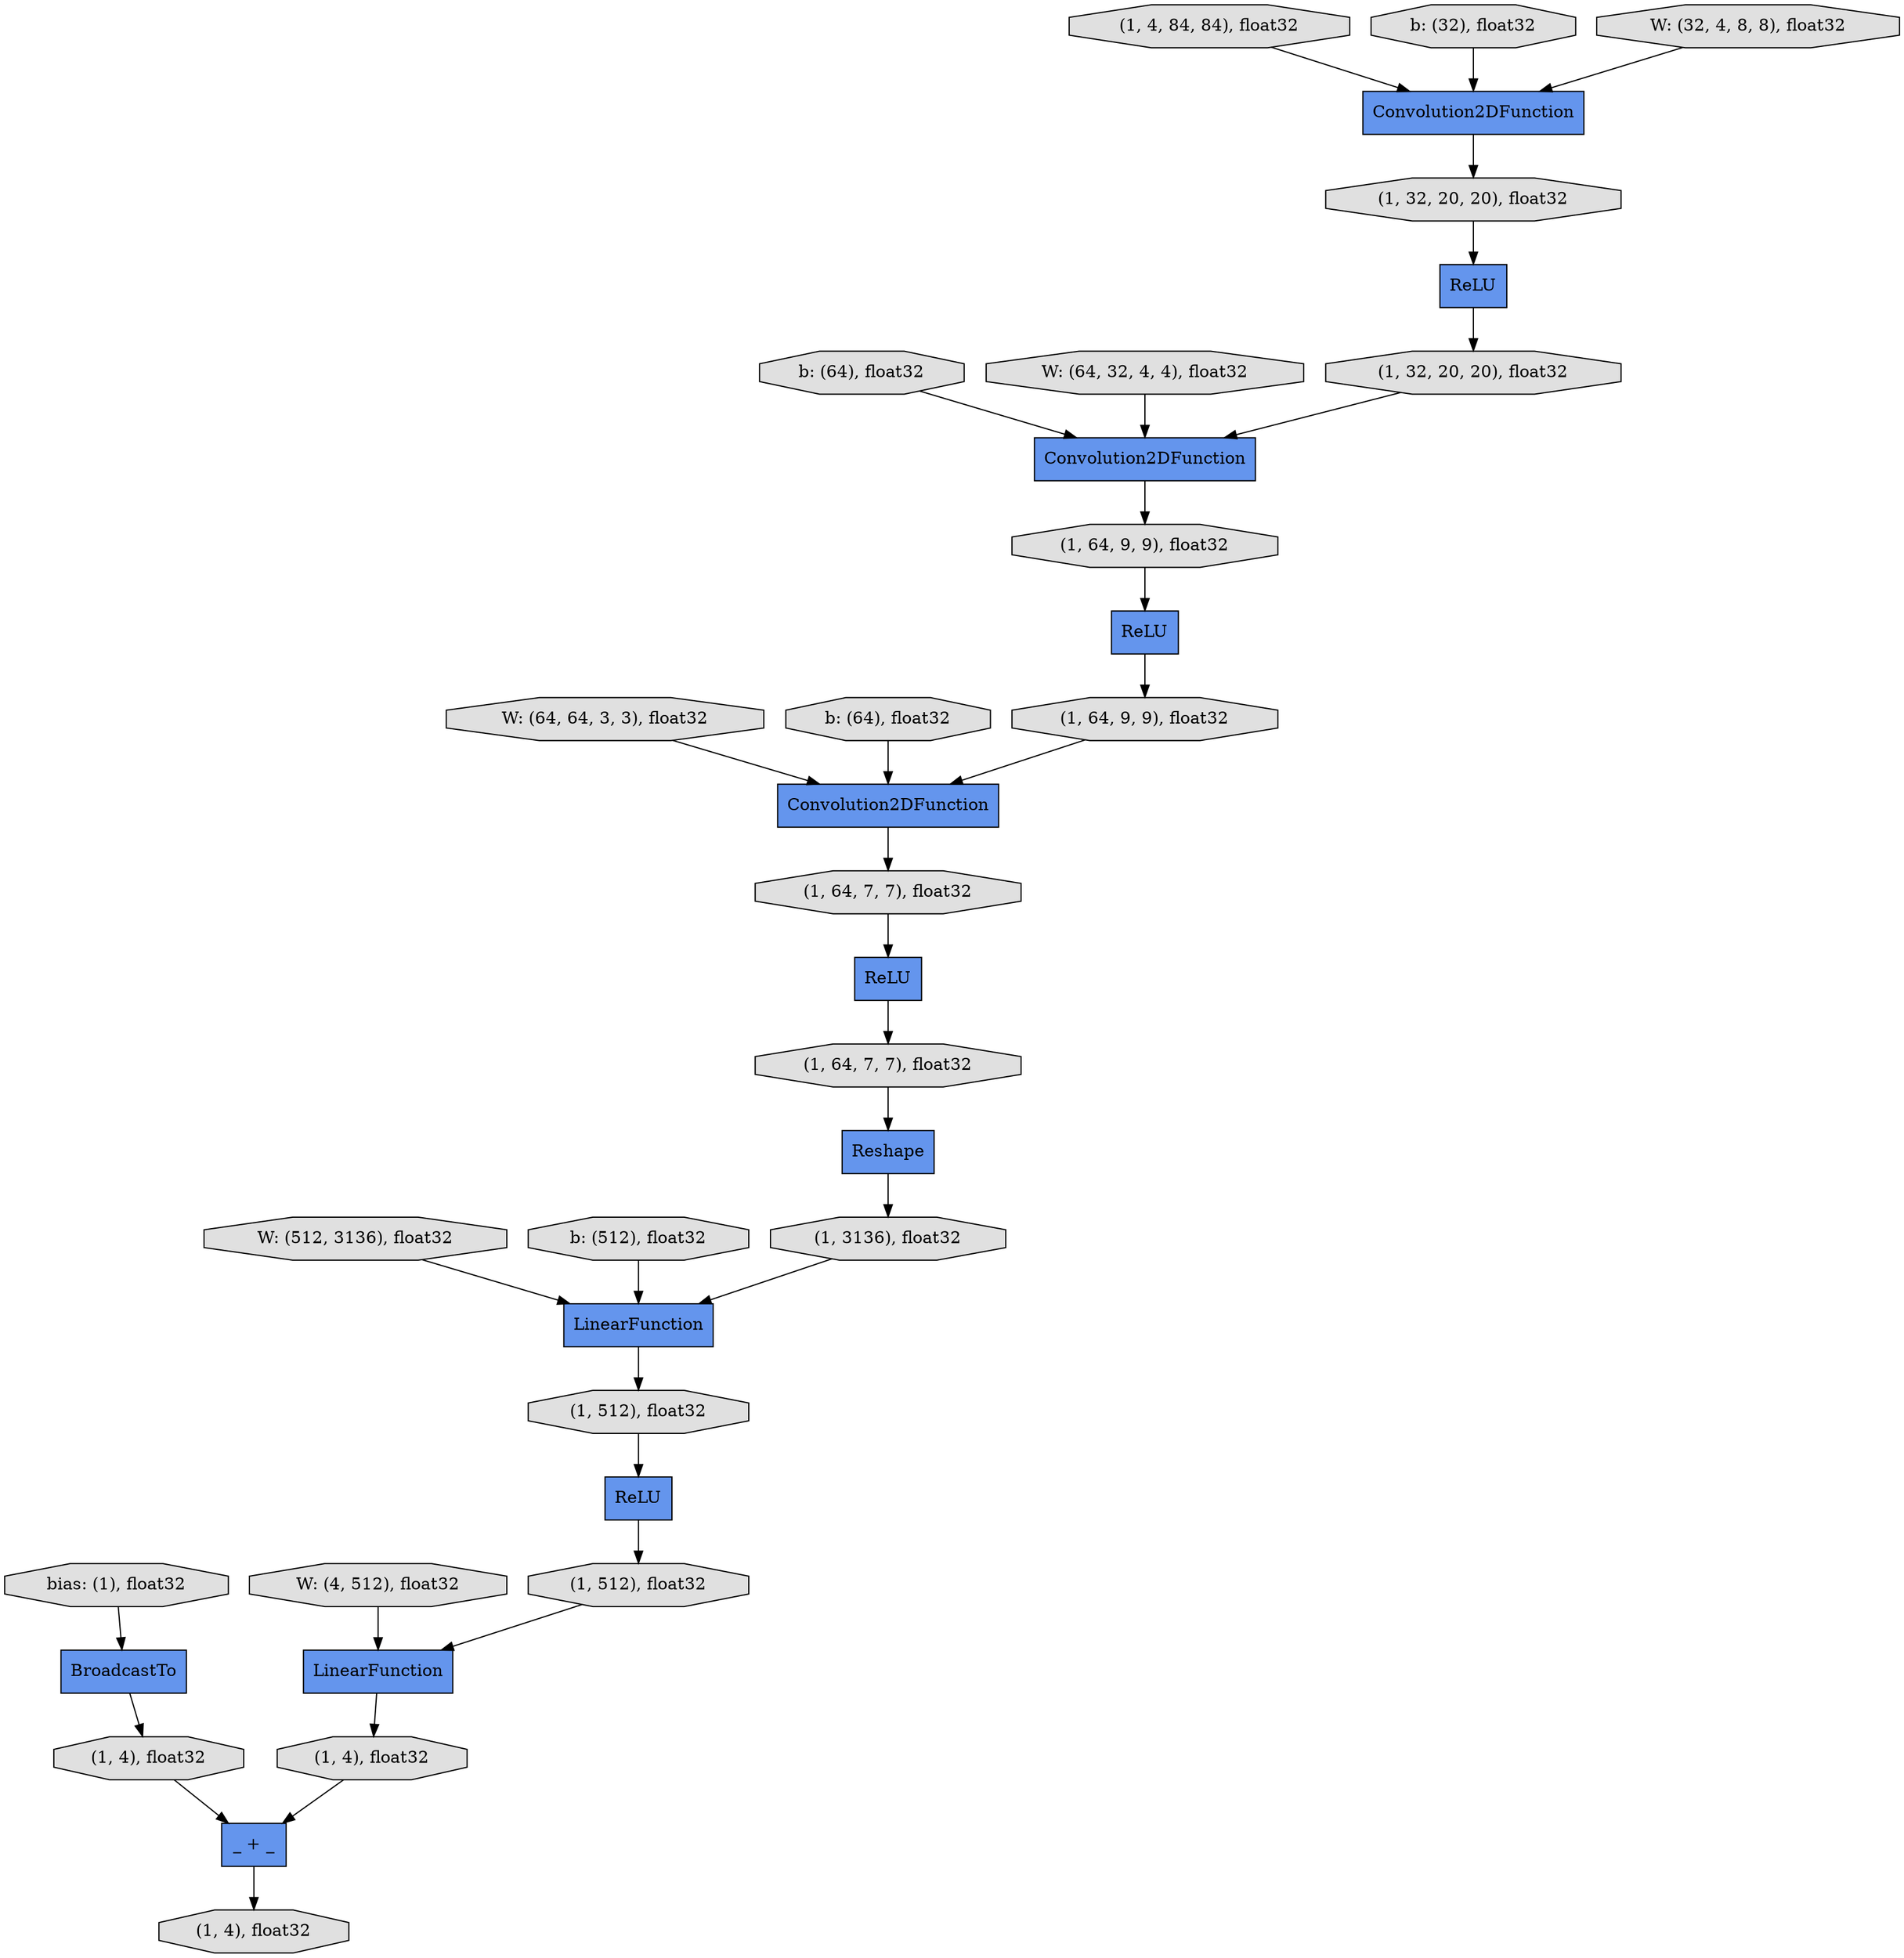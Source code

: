 digraph graphname{rankdir=TB;5464422496 [label="(1, 64, 9, 9), float32",shape="octagon",fillcolor="#E0E0E0",style="filled"];5464422608 [label="ReLU",shape="record",fillcolor="#6495ED",style="filled"];5464420592 [label="bias: (1), float32",shape="octagon",fillcolor="#E0E0E0",style="filled"];5464365320 [label="b: (64), float32",shape="octagon",fillcolor="#E0E0E0",style="filled"];5464531240 [label="(1, 4), float32",shape="octagon",fillcolor="#E0E0E0",style="filled"];5464422776 [label="(1, 64, 7, 7), float32",shape="octagon",fillcolor="#E0E0E0",style="filled"];5464365600 [label="W: (64, 64, 3, 3), float32",shape="octagon",fillcolor="#E0E0E0",style="filled"];5464423056 [label="(1, 64, 7, 7), float32",shape="octagon",fillcolor="#E0E0E0",style="filled"];5464423224 [label="LinearFunction",shape="record",fillcolor="#6495ED",style="filled"];5464365880 [label="b: (64), float32",shape="octagon",fillcolor="#E0E0E0",style="filled"];5464421264 [label="LinearFunction",shape="record",fillcolor="#6495ED",style="filled"];5464423336 [label="ReLU",shape="record",fillcolor="#6495ED",style="filled"];5464421320 [label="ReLU",shape="record",fillcolor="#6495ED",style="filled"];5464421376 [label="(1, 4, 84, 84), float32",shape="octagon",fillcolor="#E0E0E0",style="filled"];5464423448 [label="(1, 3136), float32",shape="octagon",fillcolor="#E0E0E0",style="filled"];5464421432 [label="Convolution2DFunction",shape="record",fillcolor="#6495ED",style="filled"];5464366160 [label="W: (512, 3136), float32",shape="octagon",fillcolor="#E0E0E0",style="filled"];5464365040 [label="W: (64, 32, 4, 4), float32",shape="octagon",fillcolor="#E0E0E0",style="filled"];5464421600 [label="Convolution2DFunction",shape="record",fillcolor="#6495ED",style="filled"];5464423672 [label="(1, 512), float32",shape="octagon",fillcolor="#E0E0E0",style="filled"];5464421656 [label="(1, 32, 20, 20), float32",shape="octagon",fillcolor="#E0E0E0",style="filled"];5464366440 [label="b: (512), float32",shape="octagon",fillcolor="#E0E0E0",style="filled"];5464423784 [label="BroadcastTo",shape="record",fillcolor="#6495ED",style="filled"];5464421824 [label="Convolution2DFunction",shape="record",fillcolor="#6495ED",style="filled"];5464423896 [label="(1, 512), float32",shape="octagon",fillcolor="#E0E0E0",style="filled"];5464421936 [label="(1, 32, 20, 20), float32",shape="octagon",fillcolor="#E0E0E0",style="filled"];5464424008 [label="(1, 4), float32",shape="octagon",fillcolor="#E0E0E0",style="filled"];5464422048 [label="ReLU",shape="record",fillcolor="#6495ED",style="filled"];5464424120 [label="_ + _",shape="record",fillcolor="#6495ED",style="filled"];5464364760 [label="b: (32), float32",shape="octagon",fillcolor="#E0E0E0",style="filled"];4504383272 [label="W: (32, 4, 8, 8), float32",shape="octagon",fillcolor="#E0E0E0",style="filled"];5464422216 [label="(1, 64, 9, 9), float32",shape="octagon",fillcolor="#E0E0E0",style="filled"];5464424288 [label="(1, 4), float32",shape="octagon",fillcolor="#E0E0E0",style="filled"];5464366944 [label="W: (4, 512), float32",shape="octagon",fillcolor="#E0E0E0",style="filled"];5464422384 [label="Reshape",shape="record",fillcolor="#6495ED",style="filled"];5464420592 -> 5464423784;4504383272 -> 5464421432;5464423784 -> 5464424288;5464423336 -> 5464423896;5464365040 -> 5464421600;5464423056 -> 5464422384;5464422608 -> 5464423056;5464424120 -> 5464531240;5464421432 -> 5464421656;5464421376 -> 5464421432;5464424008 -> 5464424120;5464366944 -> 5464421264;5464365880 -> 5464421824;5464421264 -> 5464424008;5464366160 -> 5464423224;5464421600 -> 5464422216;5464423672 -> 5464423336;5464422384 -> 5464423448;5464421936 -> 5464421600;5464365600 -> 5464421824;5464421656 -> 5464421320;5464364760 -> 5464421432;5464422496 -> 5464421824;5464421320 -> 5464421936;5464422216 -> 5464422048;5464424288 -> 5464424120;5464365320 -> 5464421600;5464421824 -> 5464422776;5464422048 -> 5464422496;5464366440 -> 5464423224;5464423224 -> 5464423672;5464423448 -> 5464423224;5464423896 -> 5464421264;5464422776 -> 5464422608;}